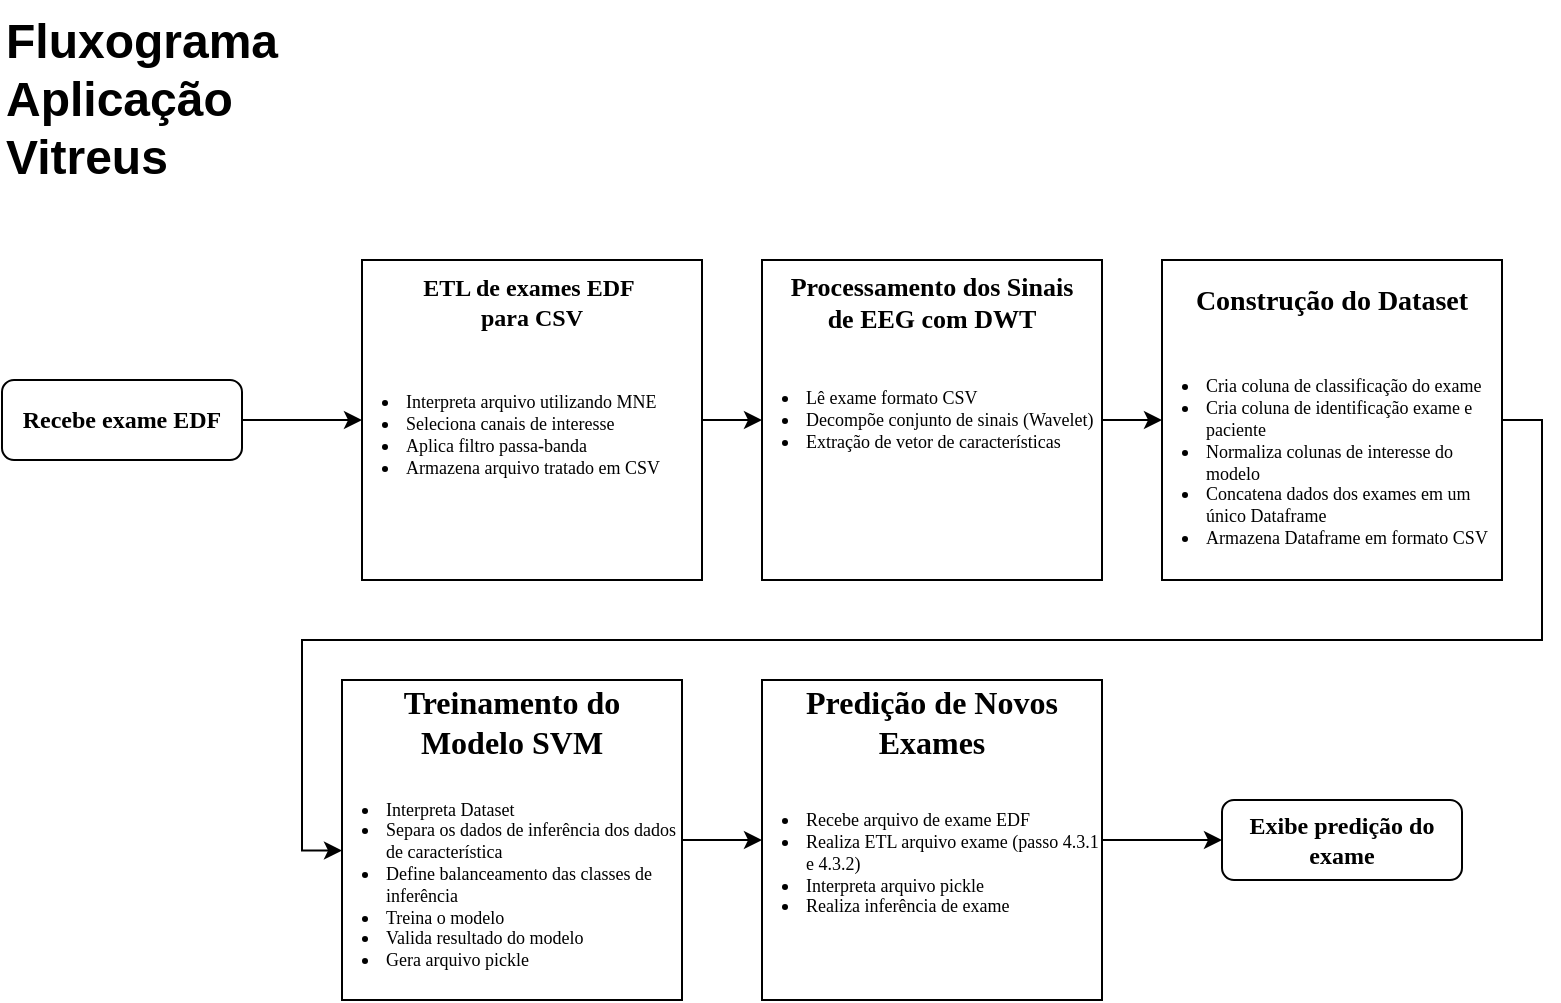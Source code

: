 <mxfile version="24.7.17">
  <diagram id="C5RBs43oDa-KdzZeNtuy" name="Page-1">
    <mxGraphModel dx="925" dy="499" grid="1" gridSize="10" guides="1" tooltips="1" connect="1" arrows="1" fold="1" page="1" pageScale="1" pageWidth="827" pageHeight="1169" math="0" shadow="0">
      <root>
        <mxCell id="WIyWlLk6GJQsqaUBKTNV-0" />
        <mxCell id="WIyWlLk6GJQsqaUBKTNV-1" parent="WIyWlLk6GJQsqaUBKTNV-0" />
        <mxCell id="MEi1KJDdO8EVTgbHjlxN-39" value="" style="edgeStyle=orthogonalEdgeStyle;rounded=0;orthogonalLoop=1;jettySize=auto;html=1;" edge="1" parent="WIyWlLk6GJQsqaUBKTNV-1" source="MEi1KJDdO8EVTgbHjlxN-0" target="MEi1KJDdO8EVTgbHjlxN-2">
          <mxGeometry relative="1" as="geometry" />
        </mxCell>
        <mxCell id="MEi1KJDdO8EVTgbHjlxN-0" value="&lt;font face=&quot;Times New Roman&quot;&gt;&lt;b&gt;Recebe exame EDF&lt;br&gt;&lt;/b&gt;&lt;/font&gt;" style="rounded=1;whiteSpace=wrap;html=1;" vertex="1" parent="WIyWlLk6GJQsqaUBKTNV-1">
          <mxGeometry x="20" y="200" width="120" height="40" as="geometry" />
        </mxCell>
        <mxCell id="MEi1KJDdO8EVTgbHjlxN-1" value="&lt;h1 style=&quot;margin-top: 0px;&quot;&gt;Fluxograma Aplicação Vitreus&lt;/h1&gt;" style="text;html=1;whiteSpace=wrap;overflow=hidden;rounded=0;" vertex="1" parent="WIyWlLk6GJQsqaUBKTNV-1">
          <mxGeometry x="20" y="10" width="140" height="90" as="geometry" />
        </mxCell>
        <mxCell id="MEi1KJDdO8EVTgbHjlxN-4" value="" style="group" vertex="1" connectable="0" parent="WIyWlLk6GJQsqaUBKTNV-1">
          <mxGeometry x="200" y="140" width="170" height="160" as="geometry" />
        </mxCell>
        <mxCell id="MEi1KJDdO8EVTgbHjlxN-2" value="&lt;font face=&quot;Tahoma&quot;&gt;&lt;br&gt;&lt;/font&gt;&lt;ul style=&quot;font-size: 9px; padding-left: 20px;&quot;&gt;&lt;li&gt;&lt;font face=&quot;zeKxVu2DvvRZIlE8RtYO&quot; style=&quot;font-size: 9px;&quot;&gt;Interpreta arquivo utilizando MNE&lt;br&gt;&lt;/font&gt;&lt;/li&gt;&lt;li&gt;&lt;font face=&quot;zeKxVu2DvvRZIlE8RtYO&quot;&gt;Seleciona canais de interesse &lt;/font&gt;&lt;br&gt;&lt;/li&gt;&lt;li&gt;&lt;font face=&quot;zeKxVu2DvvRZIlE8RtYO&quot;&gt;Aplica filtro passa-banda&lt;/font&gt;&lt;br&gt;&lt;/li&gt;&lt;li&gt;&lt;font face=&quot;zeKxVu2DvvRZIlE8RtYO&quot; style=&quot;font-size: 9px;&quot;&gt;Armazena arquivo tratado em CSV&lt;br&gt;&lt;/font&gt;&lt;/li&gt;&lt;/ul&gt;" style="rounded=0;whiteSpace=wrap;html=1;align=left;" vertex="1" parent="MEi1KJDdO8EVTgbHjlxN-4">
          <mxGeometry width="170" height="160" as="geometry" />
        </mxCell>
        <mxCell id="MEi1KJDdO8EVTgbHjlxN-3" value="&lt;div&gt;&lt;font face=&quot;Times New Roman&quot;&gt;&lt;b&gt;ETL de exames EDF&amp;nbsp;&lt;/b&gt;&lt;/font&gt;&lt;/div&gt;&lt;div&gt;&lt;font face=&quot;x8HfPYt_jtOgaRPftuJ_&quot;&gt;&lt;b&gt;para CSV&lt;/b&gt;&lt;/font&gt;&lt;/div&gt;" style="text;html=1;align=center;verticalAlign=middle;whiteSpace=wrap;rounded=0;" vertex="1" parent="MEi1KJDdO8EVTgbHjlxN-4">
          <mxGeometry x="13.077" y="8.421" width="143.846" height="25.263" as="geometry" />
        </mxCell>
        <mxCell id="MEi1KJDdO8EVTgbHjlxN-7" value="" style="group" vertex="1" connectable="0" parent="WIyWlLk6GJQsqaUBKTNV-1">
          <mxGeometry x="400" y="140" width="170" height="160" as="geometry" />
        </mxCell>
        <mxCell id="MEi1KJDdO8EVTgbHjlxN-34" style="edgeStyle=orthogonalEdgeStyle;rounded=0;orthogonalLoop=1;jettySize=auto;html=1;" edge="1" parent="MEi1KJDdO8EVTgbHjlxN-7" source="MEi1KJDdO8EVTgbHjlxN-8">
          <mxGeometry relative="1" as="geometry">
            <mxPoint x="200" y="80" as="targetPoint" />
          </mxGeometry>
        </mxCell>
        <mxCell id="MEi1KJDdO8EVTgbHjlxN-8" value="&lt;p style=&quot;line-height: 120%;&quot;&gt;&lt;/p&gt;&lt;ul style=&quot;font-size: 9px; padding-left: 20px;&quot;&gt;&lt;li&gt;&lt;font face=&quot;zeKxVu2DvvRZIlE8RtYO&quot; style=&quot;font-size: 9px;&quot;&gt;Lê exame formato CSV&lt;br&gt;&lt;/font&gt;&lt;/li&gt;&lt;li&gt;&lt;font face=&quot;zeKxVu2DvvRZIlE8RtYO&quot;&gt;Decompõe conjunto de sinais (Wavelet)&lt;br&gt;&lt;/font&gt;&lt;/li&gt;&lt;li&gt;&lt;font face=&quot;zeKxVu2DvvRZIlE8RtYO&quot;&gt;Extração de vetor de características&lt;br&gt;&lt;/font&gt;&lt;/li&gt;&lt;/ul&gt;&lt;p&gt;&lt;/p&gt;&lt;p&gt;&lt;/p&gt;" style="rounded=0;whiteSpace=wrap;html=1;align=left;" vertex="1" parent="MEi1KJDdO8EVTgbHjlxN-7">
          <mxGeometry width="170" height="160" as="geometry" />
        </mxCell>
        <mxCell id="MEi1KJDdO8EVTgbHjlxN-9" value="&lt;font face=&quot;Times New Roman&quot; style=&quot;font-size: 13px;&quot;&gt;&lt;b&gt;&lt;span data-darkreader-inline-bgcolor=&quot;&quot; data-darkreader-inline-color=&quot;&quot; id=&quot;docs-internal-guid-e3e81bfb-7fff-dc4f-59bf-74c2e50c88cb&quot; style=&quot;color: rgb(0, 0, 0); background-color: transparent; font-style: normal; font-variant: normal; text-decoration: none; vertical-align: baseline; white-space: pre-wrap; --darkreader-inline-color: #e8e6e3; --darkreader-inline-bgcolor: transparent;&quot;&gt;Processamento dos Sinais de EEG com DWT&lt;/span&gt;&lt;/b&gt;&lt;/font&gt;" style="text;html=1;align=center;verticalAlign=middle;whiteSpace=wrap;rounded=0;" vertex="1" parent="MEi1KJDdO8EVTgbHjlxN-7">
          <mxGeometry x="10" y="8.421" width="150" height="25.263" as="geometry" />
        </mxCell>
        <mxCell id="MEi1KJDdO8EVTgbHjlxN-10" style="edgeStyle=orthogonalEdgeStyle;rounded=0;orthogonalLoop=1;jettySize=auto;html=1;entryX=0;entryY=0.5;entryDx=0;entryDy=0;" edge="1" parent="WIyWlLk6GJQsqaUBKTNV-1" source="MEi1KJDdO8EVTgbHjlxN-2" target="MEi1KJDdO8EVTgbHjlxN-8">
          <mxGeometry relative="1" as="geometry" />
        </mxCell>
        <mxCell id="MEi1KJDdO8EVTgbHjlxN-11" value="" style="group" vertex="1" connectable="0" parent="WIyWlLk6GJQsqaUBKTNV-1">
          <mxGeometry x="600" y="140" width="170" height="160" as="geometry" />
        </mxCell>
        <mxCell id="MEi1KJDdO8EVTgbHjlxN-12" value="&lt;p style=&quot;line-height: 250%;&quot;&gt;&lt;font face=&quot;Tahoma&quot;&gt;&lt;br&gt;&lt;/font&gt;&lt;/p&gt;&lt;ul style=&quot;font-size: 9px; padding-left: 20px;&quot;&gt;&lt;li&gt;&lt;font face=&quot;zeKxVu2DvvRZIlE8RtYO&quot; style=&quot;font-size: 9px;&quot;&gt;Cria coluna de classificação do exame&lt;/font&gt;&lt;/li&gt;&lt;li&gt;&lt;font face=&quot;zeKxVu2DvvRZIlE8RtYO&quot; style=&quot;font-size: 9px;&quot;&gt;Cria coluna de identificação exame e paciente &lt;br&gt;&lt;/font&gt;&lt;/li&gt;&lt;li&gt;&lt;font face=&quot;zeKxVu2DvvRZIlE8RtYO&quot; style=&quot;font-size: 9px;&quot;&gt;Normaliza colunas de interesse do modelo&amp;nbsp;&lt;/font&gt;&lt;/li&gt;&lt;li&gt;&lt;font face=&quot;zeKxVu2DvvRZIlE8RtYO&quot; style=&quot;font-size: 9px;&quot;&gt;Concatena dados dos exames em um único Dataframe&lt;br&gt;&lt;/font&gt;&lt;/li&gt;&lt;li&gt;&lt;font face=&quot;zeKxVu2DvvRZIlE8RtYO&quot;&gt;Armazena Dataframe em formato CSV&lt;br&gt;&lt;/font&gt;&lt;/li&gt;&lt;/ul&gt;&lt;p&gt;&lt;/p&gt;" style="rounded=0;whiteSpace=wrap;html=1;align=left;" vertex="1" parent="MEi1KJDdO8EVTgbHjlxN-11">
          <mxGeometry width="170" height="160" as="geometry" />
        </mxCell>
        <mxCell id="MEi1KJDdO8EVTgbHjlxN-13" value="&lt;font face=&quot;Times New Roman&quot; size=&quot;1&quot;&gt;&lt;b&gt;&lt;span data-darkreader-inline-bgcolor=&quot;&quot; data-darkreader-inline-color=&quot;&quot; id=&quot;docs-internal-guid-e478ff09-7fff-7e8d-69f6-0f9393a9a4c4&quot; style=&quot;color: rgb(0, 0, 0); background-color: transparent; font-style: normal; font-variant: normal; text-decoration: none; vertical-align: baseline; white-space: pre-wrap; --darkreader-inline-color: #e8e6e3; --darkreader-inline-bgcolor: transparent; font-size: 14px;&quot;&gt;Construção do Dataset&lt;/span&gt;&lt;/b&gt;&lt;/font&gt;" style="text;html=1;align=center;verticalAlign=middle;whiteSpace=wrap;rounded=0;" vertex="1" parent="MEi1KJDdO8EVTgbHjlxN-11">
          <mxGeometry x="10" y="8.421" width="150" height="25.263" as="geometry" />
        </mxCell>
        <mxCell id="MEi1KJDdO8EVTgbHjlxN-14" value="" style="group" vertex="1" connectable="0" parent="WIyWlLk6GJQsqaUBKTNV-1">
          <mxGeometry x="400" y="350" width="170" height="160" as="geometry" />
        </mxCell>
        <mxCell id="MEi1KJDdO8EVTgbHjlxN-15" value="&lt;p style=&quot;line-height: 140%;&quot;&gt;&lt;/p&gt;&lt;div&gt;&lt;br&gt;&lt;/div&gt;&lt;ul style=&quot;font-size: 9px; padding-left: 20px;&quot;&gt;&lt;li&gt;&lt;font face=&quot;Times New Roman&quot; style=&quot;font-size: 9px;&quot;&gt;Recebe arquivo de exame EDF&lt;/font&gt;&lt;font face=&quot;Tahoma&quot; style=&quot;font-size: 9px;&quot;&gt; &lt;/font&gt;&lt;font face=&quot;fCrsY3Vi3brQpXXDE2ob&quot; style=&quot;font-size: 9px;&quot;&gt;&lt;br&gt;&lt;/font&gt;&lt;/li&gt;&lt;li&gt;&lt;font style=&quot;font-size: 9px;&quot; face=&quot;Iro1ek4Ks0ADRoZDJtPR&quot;&gt;Realiza ETL arquivo exame (passo 4.3.1 e 4.3.2)&lt;br&gt;&lt;/font&gt;&lt;/li&gt;&lt;li&gt;&lt;font style=&quot;font-size: 9px;&quot; face=&quot;Iro1ek4Ks0ADRoZDJtPR&quot;&gt;Interpreta arquivo pickle &lt;br&gt;&lt;/font&gt;&lt;/li&gt;&lt;li&gt;&lt;font style=&quot;font-size: 9px;&quot; face=&quot;Iro1ek4Ks0ADRoZDJtPR&quot;&gt;Realiza inferência de exame&lt;/font&gt;&lt;/li&gt;&lt;/ul&gt;&lt;p&gt;&lt;/p&gt;" style="rounded=0;whiteSpace=wrap;html=1;align=left;" vertex="1" parent="MEi1KJDdO8EVTgbHjlxN-14">
          <mxGeometry width="170" height="160" as="geometry" />
        </mxCell>
        <mxCell id="MEi1KJDdO8EVTgbHjlxN-16" value="&lt;font face=&quot;Times New Roman&quot;&gt;&lt;b&gt;&lt;span data-darkreader-inline-bgcolor=&quot;&quot; data-darkreader-inline-color=&quot;&quot; id=&quot;docs-internal-guid-e478ff09-7fff-7e8d-69f6-0f9393a9a4c4&quot; style=&quot;font-size: 12pt; color: rgb(0, 0, 0); background-color: transparent; font-style: normal; font-variant: normal; text-decoration: none; vertical-align: baseline; white-space: pre-wrap; --darkreader-inline-color: #e8e6e3; --darkreader-inline-bgcolor: transparent;&quot;&gt;Predição de Novos Exames&lt;/span&gt;&lt;/b&gt;&lt;/font&gt;" style="text;html=1;align=center;verticalAlign=middle;whiteSpace=wrap;rounded=0;" vertex="1" parent="MEi1KJDdO8EVTgbHjlxN-14">
          <mxGeometry x="10" y="8.421" width="150" height="25.263" as="geometry" />
        </mxCell>
        <mxCell id="MEi1KJDdO8EVTgbHjlxN-19" value="" style="group" vertex="1" connectable="0" parent="WIyWlLk6GJQsqaUBKTNV-1">
          <mxGeometry x="190" y="350" width="170" height="160" as="geometry" />
        </mxCell>
        <mxCell id="MEi1KJDdO8EVTgbHjlxN-20" value="&lt;p style=&quot;line-height: 270%;&quot;&gt;&lt;font face=&quot;Tahoma&quot;&gt;&lt;br&gt;&lt;/font&gt;&lt;/p&gt;&lt;ul style=&quot;font-size: 9px; padding-left: 20px;&quot;&gt;&lt;li&gt;&lt;font face=&quot;zeKxVu2DvvRZIlE8RtYO&quot; style=&quot;font-size: 9px;&quot;&gt;Interpreta Dataset &lt;br&gt;&lt;/font&gt;&lt;/li&gt;&lt;li&gt;&lt;font face=&quot;zeKxVu2DvvRZIlE8RtYO&quot; style=&quot;font-size: 9px;&quot;&gt;Separa os dados de inferência dos dados de característica&amp;nbsp; &lt;br&gt;&lt;/font&gt;&lt;/li&gt;&lt;li&gt;&lt;font face=&quot;zeKxVu2DvvRZIlE8RtYO&quot; style=&quot;font-size: 9px;&quot;&gt;Define balanceamento das classes de inferência &lt;br&gt;&lt;/font&gt;&lt;/li&gt;&lt;li&gt;&lt;font face=&quot;zeKxVu2DvvRZIlE8RtYO&quot; style=&quot;font-size: 9px;&quot;&gt;Treina o modelo &lt;br&gt;&lt;/font&gt;&lt;/li&gt;&lt;li&gt;&lt;font face=&quot;zeKxVu2DvvRZIlE8RtYO&quot; style=&quot;font-size: 9px;&quot;&gt;Valida resultado do modelo&lt;/font&gt;&lt;/li&gt;&lt;li&gt;&lt;font face=&quot;zeKxVu2DvvRZIlE8RtYO&quot; style=&quot;font-size: 9px;&quot;&gt;Gera arquivo pickle &lt;br&gt;&lt;/font&gt;&lt;/li&gt;&lt;/ul&gt;&lt;p&gt;&lt;/p&gt;" style="rounded=0;whiteSpace=wrap;html=1;align=left;" vertex="1" parent="MEi1KJDdO8EVTgbHjlxN-19">
          <mxGeometry width="170" height="160" as="geometry" />
        </mxCell>
        <mxCell id="MEi1KJDdO8EVTgbHjlxN-21" value="&lt;font face=&quot;Times New Roman&quot;&gt;&lt;b&gt;&lt;span data-darkreader-inline-bgcolor=&quot;&quot; data-darkreader-inline-color=&quot;&quot; id=&quot;docs-internal-guid-ab0b5cd6-7fff-e66d-8389-72d8aada69fc&quot; style=&quot;font-size: 12pt; color: rgb(0, 0, 0); background-color: transparent; font-style: normal; font-variant: normal; text-decoration: none; vertical-align: baseline; white-space: pre-wrap; --darkreader-inline-color: #e8e6e3; --darkreader-inline-bgcolor: transparent;&quot;&gt;Treinamento do Modelo SVM&lt;/span&gt;&lt;/b&gt;&lt;/font&gt;" style="text;html=1;align=center;verticalAlign=middle;whiteSpace=wrap;rounded=0;" vertex="1" parent="MEi1KJDdO8EVTgbHjlxN-19">
          <mxGeometry x="10" y="8.421" width="150" height="25.263" as="geometry" />
        </mxCell>
        <mxCell id="MEi1KJDdO8EVTgbHjlxN-23" style="edgeStyle=orthogonalEdgeStyle;rounded=0;orthogonalLoop=1;jettySize=auto;html=1;entryX=0;entryY=0.5;entryDx=0;entryDy=0;" edge="1" parent="WIyWlLk6GJQsqaUBKTNV-1" source="MEi1KJDdO8EVTgbHjlxN-20" target="MEi1KJDdO8EVTgbHjlxN-15">
          <mxGeometry relative="1" as="geometry">
            <mxPoint x="1090" y="235" as="targetPoint" />
          </mxGeometry>
        </mxCell>
        <mxCell id="MEi1KJDdO8EVTgbHjlxN-33" value="&lt;font face=&quot;Times New Roman&quot; size=&quot;1&quot;&gt;&lt;b style=&quot;font-size: 12px;&quot;&gt;Exibe predição do exame&lt;/b&gt;&lt;/font&gt;" style="rounded=1;whiteSpace=wrap;html=1;" vertex="1" parent="WIyWlLk6GJQsqaUBKTNV-1">
          <mxGeometry x="630" y="410" width="120" height="40" as="geometry" />
        </mxCell>
        <mxCell id="MEi1KJDdO8EVTgbHjlxN-35" style="edgeStyle=orthogonalEdgeStyle;rounded=0;orthogonalLoop=1;jettySize=auto;html=1;entryX=0;entryY=0.533;entryDx=0;entryDy=0;entryPerimeter=0;" edge="1" parent="WIyWlLk6GJQsqaUBKTNV-1" source="MEi1KJDdO8EVTgbHjlxN-12" target="MEi1KJDdO8EVTgbHjlxN-20">
          <mxGeometry relative="1" as="geometry">
            <Array as="points">
              <mxPoint x="790" y="220" />
              <mxPoint x="790" y="330" />
              <mxPoint x="170" y="330" />
              <mxPoint x="170" y="435" />
            </Array>
          </mxGeometry>
        </mxCell>
        <mxCell id="MEi1KJDdO8EVTgbHjlxN-37" style="edgeStyle=orthogonalEdgeStyle;rounded=0;orthogonalLoop=1;jettySize=auto;html=1;entryX=0;entryY=0.5;entryDx=0;entryDy=0;" edge="1" parent="WIyWlLk6GJQsqaUBKTNV-1" source="MEi1KJDdO8EVTgbHjlxN-15" target="MEi1KJDdO8EVTgbHjlxN-33">
          <mxGeometry relative="1" as="geometry" />
        </mxCell>
      </root>
    </mxGraphModel>
  </diagram>
</mxfile>
